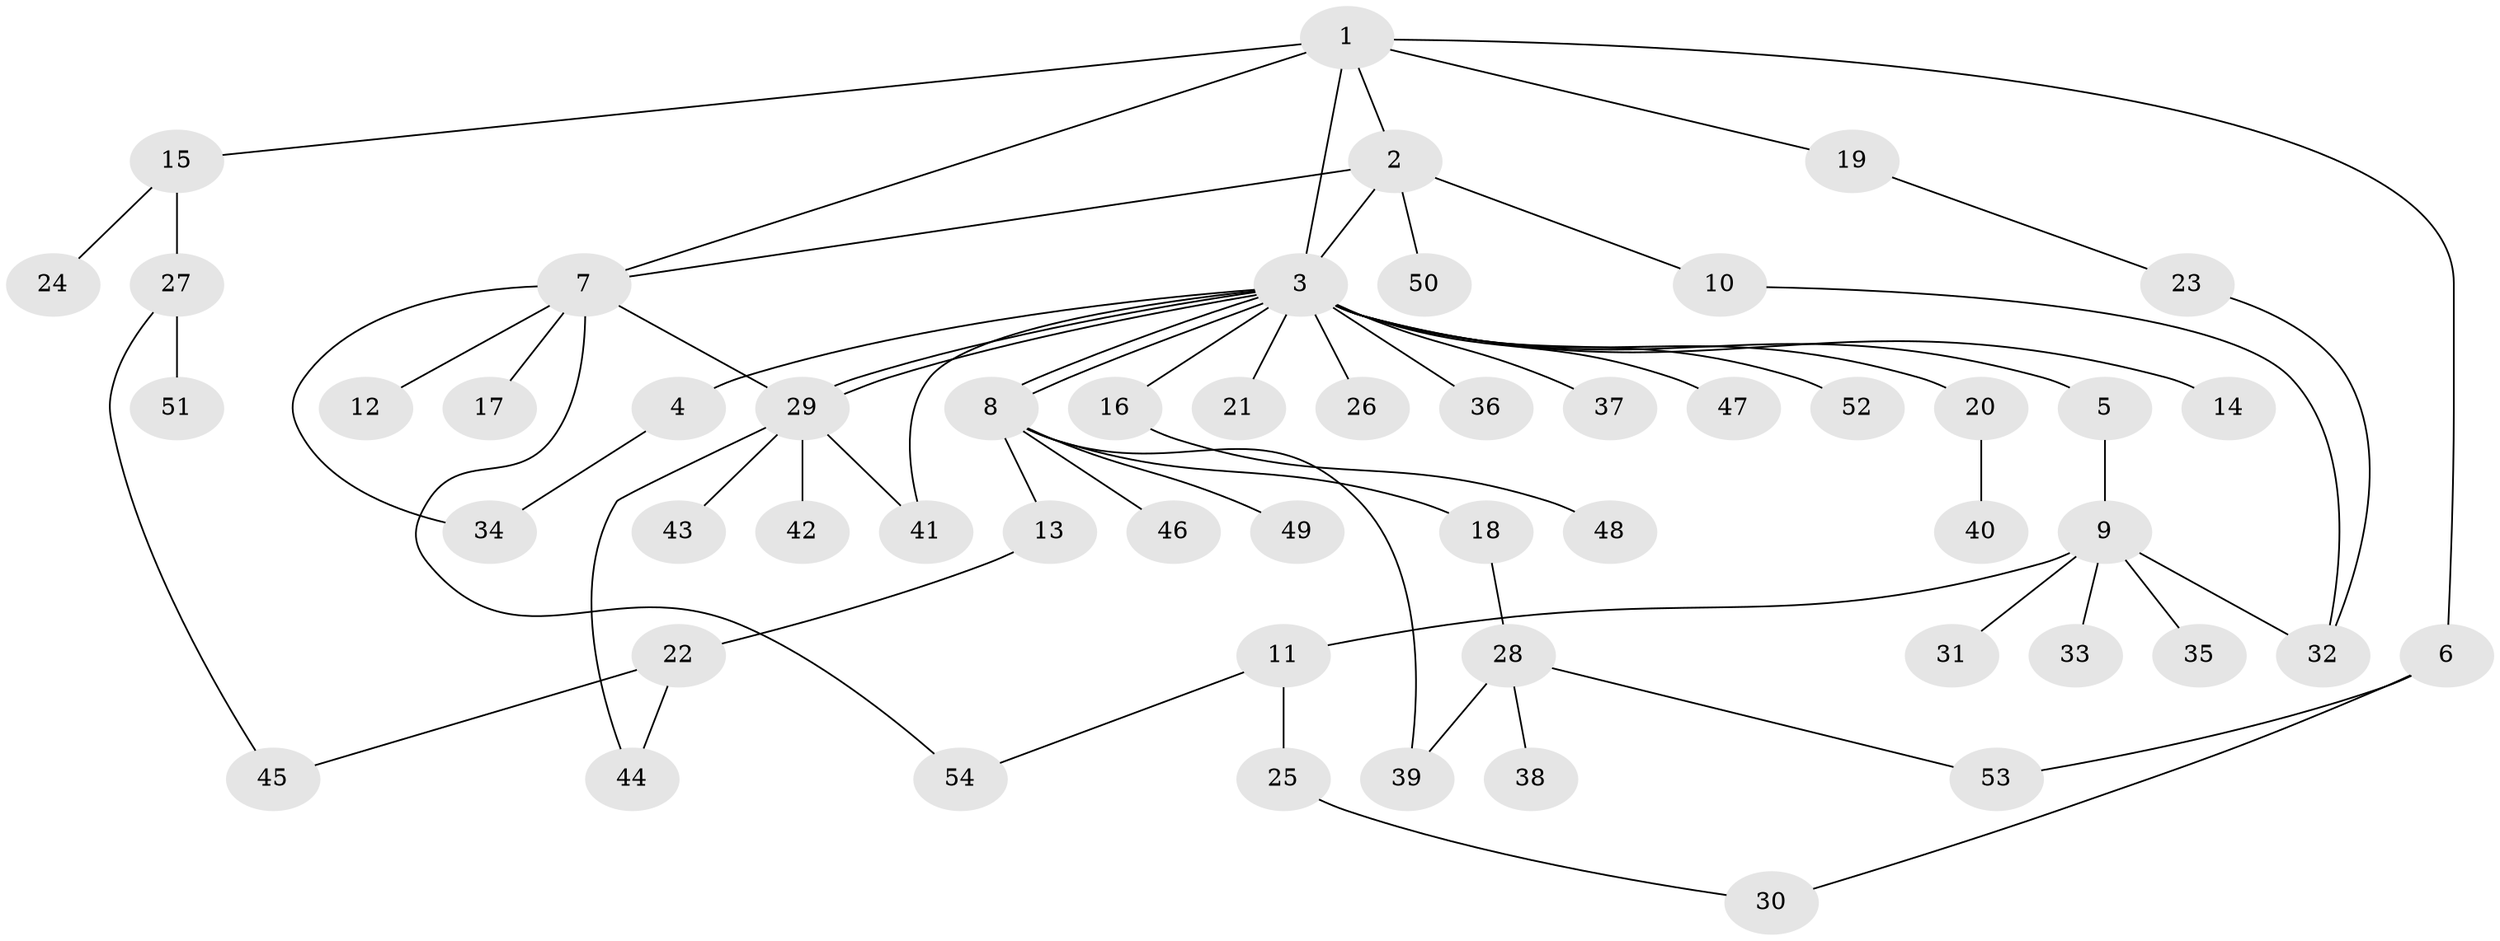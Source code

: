 // Generated by graph-tools (version 1.1) at 2025/47/03/09/25 04:47:15]
// undirected, 54 vertices, 68 edges
graph export_dot {
graph [start="1"]
  node [color=gray90,style=filled];
  1;
  2;
  3;
  4;
  5;
  6;
  7;
  8;
  9;
  10;
  11;
  12;
  13;
  14;
  15;
  16;
  17;
  18;
  19;
  20;
  21;
  22;
  23;
  24;
  25;
  26;
  27;
  28;
  29;
  30;
  31;
  32;
  33;
  34;
  35;
  36;
  37;
  38;
  39;
  40;
  41;
  42;
  43;
  44;
  45;
  46;
  47;
  48;
  49;
  50;
  51;
  52;
  53;
  54;
  1 -- 2;
  1 -- 3;
  1 -- 6;
  1 -- 7;
  1 -- 15;
  1 -- 19;
  2 -- 3;
  2 -- 7;
  2 -- 10;
  2 -- 50;
  3 -- 4;
  3 -- 5;
  3 -- 8;
  3 -- 8;
  3 -- 14;
  3 -- 16;
  3 -- 20;
  3 -- 21;
  3 -- 26;
  3 -- 29;
  3 -- 29;
  3 -- 36;
  3 -- 37;
  3 -- 41;
  3 -- 47;
  3 -- 52;
  4 -- 34;
  5 -- 9;
  6 -- 30;
  6 -- 53;
  7 -- 12;
  7 -- 17;
  7 -- 29;
  7 -- 34;
  7 -- 54;
  8 -- 13;
  8 -- 18;
  8 -- 39;
  8 -- 46;
  8 -- 49;
  9 -- 11;
  9 -- 31;
  9 -- 32;
  9 -- 33;
  9 -- 35;
  10 -- 32;
  11 -- 25;
  11 -- 54;
  13 -- 22;
  15 -- 24;
  15 -- 27;
  16 -- 48;
  18 -- 28;
  19 -- 23;
  20 -- 40;
  22 -- 44;
  22 -- 45;
  23 -- 32;
  25 -- 30;
  27 -- 45;
  27 -- 51;
  28 -- 38;
  28 -- 39;
  28 -- 53;
  29 -- 41;
  29 -- 42;
  29 -- 43;
  29 -- 44;
}
